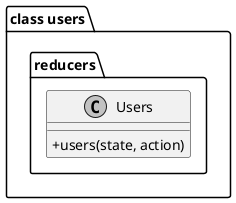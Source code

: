 @startuml

 skinparam monochrome true
 skinparam classAttributeIconSize 0
 top to bottom direction
package "class users.reducers"{
  
class "Users" {
  + users(state, action)
} 
  
}


@enduml